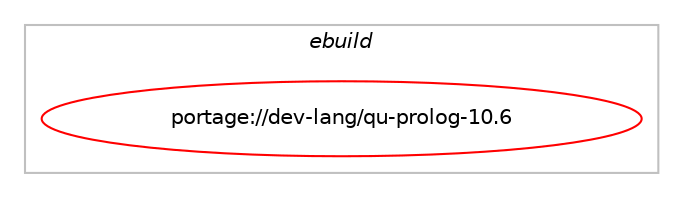 digraph prolog {

# *************
# Graph options
# *************

newrank=true;
concentrate=true;
compound=true;
graph [rankdir=LR,fontname=Helvetica,fontsize=10,ranksep=1.5];#, ranksep=2.5, nodesep=0.2];
edge  [arrowhead=vee];
node  [fontname=Helvetica,fontsize=10];

# **********
# The ebuild
# **********

subgraph cluster_leftcol {
color=gray;
label=<<i>ebuild</i>>;
id [label="portage://dev-lang/qu-prolog-10.6", color=red, width=4, href="../dev-lang/qu-prolog-10.6.svg"];
}

# ****************
# The dependencies
# ****************

subgraph cluster_midcol {
color=gray;
label=<<i>dependencies</i>>;
subgraph cluster_compile {
fillcolor="#eeeeee";
style=filled;
label=<<i>compile</i>>;
# *** BEGIN UNKNOWN DEPENDENCY TYPE (TODO) ***
# id -> equal(any_of_group([package_dependency(portage://dev-lang/qu-prolog-10.6,install,no,dev-lang,python,none,[,,],[slot(3.11)],[]),package_dependency(portage://dev-lang/qu-prolog-10.6,install,no,dev-lang,python,none,[,,],[slot(3.10)],[])]))
# *** END UNKNOWN DEPENDENCY TYPE (TODO) ***

# *** BEGIN UNKNOWN DEPENDENCY TYPE (TODO) ***
# id -> equal(use_conditional_group(positive,pedro,portage://dev-lang/qu-prolog-10.6,[package_dependency(portage://dev-lang/qu-prolog-10.6,install,no,net-misc,pedro,none,[,,],[],[])]))
# *** END UNKNOWN DEPENDENCY TYPE (TODO) ***

# *** BEGIN UNKNOWN DEPENDENCY TYPE (TODO) ***
# id -> equal(use_conditional_group(positive,qt5,portage://dev-lang/qu-prolog-10.6,[package_dependency(portage://dev-lang/qu-prolog-10.6,install,no,dev-qt,qtwidgets,none,[,,],[slot(5)],[]),package_dependency(portage://dev-lang/qu-prolog-10.6,install,no,dev-qt,qtgui,none,[,,],[slot(5)],[])]))
# *** END UNKNOWN DEPENDENCY TYPE (TODO) ***

# *** BEGIN UNKNOWN DEPENDENCY TYPE (TODO) ***
# id -> equal(use_conditional_group(positive,readline,portage://dev-lang/qu-prolog-10.6,[package_dependency(portage://dev-lang/qu-prolog-10.6,install,no,app-misc,rlwrap,none,[,,],[],[])]))
# *** END UNKNOWN DEPENDENCY TYPE (TODO) ***

# *** BEGIN UNKNOWN DEPENDENCY TYPE (TODO) ***
# id -> equal(package_dependency(portage://dev-lang/qu-prolog-10.6,install,no,dev-lang,perl,none,[,,],[],[]))
# *** END UNKNOWN DEPENDENCY TYPE (TODO) ***

# *** BEGIN UNKNOWN DEPENDENCY TYPE (TODO) ***
# id -> equal(package_dependency(portage://dev-lang/qu-prolog-10.6,install,weak,dev-util,mpatch,none,[,,],[],[]))
# *** END UNKNOWN DEPENDENCY TYPE (TODO) ***

# *** BEGIN UNKNOWN DEPENDENCY TYPE (TODO) ***
# id -> equal(package_dependency(portage://dev-lang/qu-prolog-10.6,install,weak,dev-util,rej,none,[,,],[],[]))
# *** END UNKNOWN DEPENDENCY TYPE (TODO) ***

}
subgraph cluster_compileandrun {
fillcolor="#eeeeee";
style=filled;
label=<<i>compile and run</i>>;
}
subgraph cluster_run {
fillcolor="#eeeeee";
style=filled;
label=<<i>run</i>>;
# *** BEGIN UNKNOWN DEPENDENCY TYPE (TODO) ***
# id -> equal(use_conditional_group(positive,pedro,portage://dev-lang/qu-prolog-10.6,[package_dependency(portage://dev-lang/qu-prolog-10.6,run,no,net-misc,pedro,none,[,,],[],[])]))
# *** END UNKNOWN DEPENDENCY TYPE (TODO) ***

# *** BEGIN UNKNOWN DEPENDENCY TYPE (TODO) ***
# id -> equal(use_conditional_group(positive,qt5,portage://dev-lang/qu-prolog-10.6,[package_dependency(portage://dev-lang/qu-prolog-10.6,run,no,dev-qt,qtwidgets,none,[,,],[slot(5)],[]),package_dependency(portage://dev-lang/qu-prolog-10.6,run,no,dev-qt,qtgui,none,[,,],[slot(5)],[])]))
# *** END UNKNOWN DEPENDENCY TYPE (TODO) ***

# *** BEGIN UNKNOWN DEPENDENCY TYPE (TODO) ***
# id -> equal(use_conditional_group(positive,readline,portage://dev-lang/qu-prolog-10.6,[package_dependency(portage://dev-lang/qu-prolog-10.6,run,no,app-misc,rlwrap,none,[,,],[],[])]))
# *** END UNKNOWN DEPENDENCY TYPE (TODO) ***

# *** BEGIN UNKNOWN DEPENDENCY TYPE (TODO) ***
# id -> equal(package_dependency(portage://dev-lang/qu-prolog-10.6,run,weak,dev-util,mpatch,none,[,,],[],[]))
# *** END UNKNOWN DEPENDENCY TYPE (TODO) ***

# *** BEGIN UNKNOWN DEPENDENCY TYPE (TODO) ***
# id -> equal(package_dependency(portage://dev-lang/qu-prolog-10.6,run,weak,dev-util,rej,none,[,,],[],[]))
# *** END UNKNOWN DEPENDENCY TYPE (TODO) ***

}
}

# **************
# The candidates
# **************

subgraph cluster_choices {
rank=same;
color=gray;
label=<<i>candidates</i>>;

}

}
